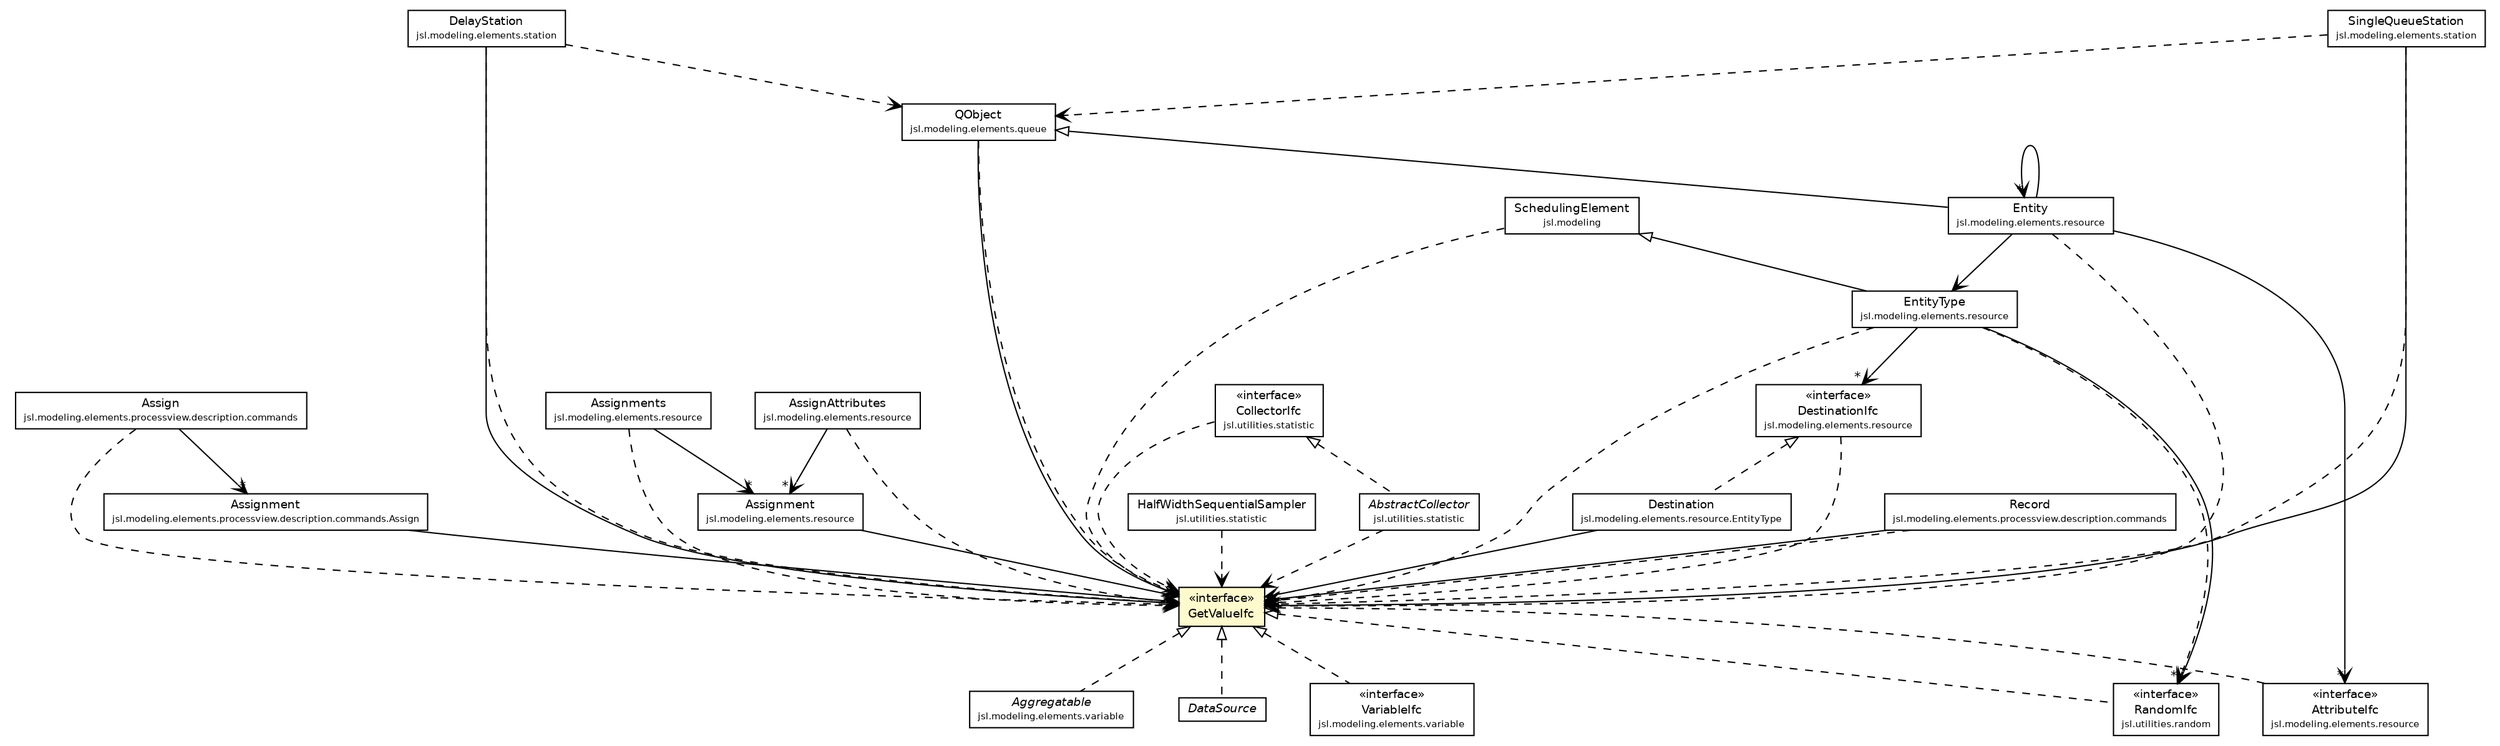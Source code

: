#!/usr/local/bin/dot
#
# Class diagram 
# Generated by UMLGraph version 5.4 (http://www.umlgraph.org/)
#

digraph G {
	edge [fontname="Helvetica",fontsize=10,labelfontname="Helvetica",labelfontsize=10];
	node [fontname="Helvetica",fontsize=10,shape=plaintext];
	nodesep=0.25;
	ranksep=0.5;
	// jsl.modeling.SchedulingElement
	c94935 [label=<<table title="jsl.modeling.SchedulingElement" border="0" cellborder="1" cellspacing="0" cellpadding="2" port="p" href="../modeling/SchedulingElement.html">
		<tr><td><table border="0" cellspacing="0" cellpadding="1">
<tr><td align="center" balign="center"> SchedulingElement </td></tr>
<tr><td align="center" balign="center"><font point-size="7.0"> jsl.modeling </font></td></tr>
		</table></td></tr>
		</table>>, URL="../modeling/SchedulingElement.html", fontname="Helvetica", fontcolor="black", fontsize=9.0];
	// jsl.modeling.elements.processview.description.commands.Record
	c95005 [label=<<table title="jsl.modeling.elements.processview.description.commands.Record" border="0" cellborder="1" cellspacing="0" cellpadding="2" port="p" href="../modeling/elements/processview/description/commands/Record.html">
		<tr><td><table border="0" cellspacing="0" cellpadding="1">
<tr><td align="center" balign="center"> Record </td></tr>
<tr><td align="center" balign="center"><font point-size="7.0"> jsl.modeling.elements.processview.description.commands </font></td></tr>
		</table></td></tr>
		</table>>, URL="../modeling/elements/processview/description/commands/Record.html", fontname="Helvetica", fontcolor="black", fontsize=9.0];
	// jsl.modeling.elements.processview.description.commands.Assign
	c95007 [label=<<table title="jsl.modeling.elements.processview.description.commands.Assign" border="0" cellborder="1" cellspacing="0" cellpadding="2" port="p" href="../modeling/elements/processview/description/commands/Assign.html">
		<tr><td><table border="0" cellspacing="0" cellpadding="1">
<tr><td align="center" balign="center"> Assign </td></tr>
<tr><td align="center" balign="center"><font point-size="7.0"> jsl.modeling.elements.processview.description.commands </font></td></tr>
		</table></td></tr>
		</table>>, URL="../modeling/elements/processview/description/commands/Assign.html", fontname="Helvetica", fontcolor="black", fontsize=9.0];
	// jsl.modeling.elements.processview.description.commands.Assign.Assignment
	c95008 [label=<<table title="jsl.modeling.elements.processview.description.commands.Assign.Assignment" border="0" cellborder="1" cellspacing="0" cellpadding="2" port="p" href="../modeling/elements/processview/description/commands/Assign.Assignment.html">
		<tr><td><table border="0" cellspacing="0" cellpadding="1">
<tr><td align="center" balign="center"> Assignment </td></tr>
<tr><td align="center" balign="center"><font point-size="7.0"> jsl.modeling.elements.processview.description.commands.Assign </font></td></tr>
		</table></td></tr>
		</table>>, URL="../modeling/elements/processview/description/commands/Assign.Assignment.html", fontname="Helvetica", fontcolor="black", fontsize=9.0];
	// jsl.modeling.elements.queue.QObject
	c95017 [label=<<table title="jsl.modeling.elements.queue.QObject" border="0" cellborder="1" cellspacing="0" cellpadding="2" port="p" href="../modeling/elements/queue/QObject.html">
		<tr><td><table border="0" cellspacing="0" cellpadding="1">
<tr><td align="center" balign="center"> QObject </td></tr>
<tr><td align="center" balign="center"><font point-size="7.0"> jsl.modeling.elements.queue </font></td></tr>
		</table></td></tr>
		</table>>, URL="../modeling/elements/queue/QObject.html", fontname="Helvetica", fontcolor="black", fontsize=9.0];
	// jsl.modeling.elements.resource.EntityType
	c95066 [label=<<table title="jsl.modeling.elements.resource.EntityType" border="0" cellborder="1" cellspacing="0" cellpadding="2" port="p" href="../modeling/elements/resource/EntityType.html">
		<tr><td><table border="0" cellspacing="0" cellpadding="1">
<tr><td align="center" balign="center"> EntityType </td></tr>
<tr><td align="center" balign="center"><font point-size="7.0"> jsl.modeling.elements.resource </font></td></tr>
		</table></td></tr>
		</table>>, URL="../modeling/elements/resource/EntityType.html", fontname="Helvetica", fontcolor="black", fontsize=9.0];
	// jsl.modeling.elements.resource.EntityType.Destination
	c95068 [label=<<table title="jsl.modeling.elements.resource.EntityType.Destination" border="0" cellborder="1" cellspacing="0" cellpadding="2" port="p" href="../modeling/elements/resource/EntityType.Destination.html">
		<tr><td><table border="0" cellspacing="0" cellpadding="1">
<tr><td align="center" balign="center"> Destination </td></tr>
<tr><td align="center" balign="center"><font point-size="7.0"> jsl.modeling.elements.resource.EntityType </font></td></tr>
		</table></td></tr>
		</table>>, URL="../modeling/elements/resource/EntityType.Destination.html", fontname="Helvetica", fontcolor="black", fontsize=9.0];
	// jsl.modeling.elements.resource.Entity
	c95081 [label=<<table title="jsl.modeling.elements.resource.Entity" border="0" cellborder="1" cellspacing="0" cellpadding="2" port="p" href="../modeling/elements/resource/Entity.html">
		<tr><td><table border="0" cellspacing="0" cellpadding="1">
<tr><td align="center" balign="center"> Entity </td></tr>
<tr><td align="center" balign="center"><font point-size="7.0"> jsl.modeling.elements.resource </font></td></tr>
		</table></td></tr>
		</table>>, URL="../modeling/elements/resource/Entity.html", fontname="Helvetica", fontcolor="black", fontsize=9.0];
	// jsl.modeling.elements.resource.DestinationIfc
	c95084 [label=<<table title="jsl.modeling.elements.resource.DestinationIfc" border="0" cellborder="1" cellspacing="0" cellpadding="2" port="p" href="../modeling/elements/resource/DestinationIfc.html">
		<tr><td><table border="0" cellspacing="0" cellpadding="1">
<tr><td align="center" balign="center"> &#171;interface&#187; </td></tr>
<tr><td align="center" balign="center"> DestinationIfc </td></tr>
<tr><td align="center" balign="center"><font point-size="7.0"> jsl.modeling.elements.resource </font></td></tr>
		</table></td></tr>
		</table>>, URL="../modeling/elements/resource/DestinationIfc.html", fontname="Helvetica", fontcolor="black", fontsize=9.0];
	// jsl.modeling.elements.resource.AttributeIfc
	c95091 [label=<<table title="jsl.modeling.elements.resource.AttributeIfc" border="0" cellborder="1" cellspacing="0" cellpadding="2" port="p" href="../modeling/elements/resource/AttributeIfc.html">
		<tr><td><table border="0" cellspacing="0" cellpadding="1">
<tr><td align="center" balign="center"> &#171;interface&#187; </td></tr>
<tr><td align="center" balign="center"> AttributeIfc </td></tr>
<tr><td align="center" balign="center"><font point-size="7.0"> jsl.modeling.elements.resource </font></td></tr>
		</table></td></tr>
		</table>>, URL="../modeling/elements/resource/AttributeIfc.html", fontname="Helvetica", fontcolor="black", fontsize=9.0];
	// jsl.modeling.elements.resource.Assignments
	c95093 [label=<<table title="jsl.modeling.elements.resource.Assignments" border="0" cellborder="1" cellspacing="0" cellpadding="2" port="p" href="../modeling/elements/resource/Assignments.html">
		<tr><td><table border="0" cellspacing="0" cellpadding="1">
<tr><td align="center" balign="center"> Assignments </td></tr>
<tr><td align="center" balign="center"><font point-size="7.0"> jsl.modeling.elements.resource </font></td></tr>
		</table></td></tr>
		</table>>, URL="../modeling/elements/resource/Assignments.html", fontname="Helvetica", fontcolor="black", fontsize=9.0];
	// jsl.modeling.elements.resource.Assignment
	c95094 [label=<<table title="jsl.modeling.elements.resource.Assignment" border="0" cellborder="1" cellspacing="0" cellpadding="2" port="p" href="../modeling/elements/resource/Assignment.html">
		<tr><td><table border="0" cellspacing="0" cellpadding="1">
<tr><td align="center" balign="center"> Assignment </td></tr>
<tr><td align="center" balign="center"><font point-size="7.0"> jsl.modeling.elements.resource </font></td></tr>
		</table></td></tr>
		</table>>, URL="../modeling/elements/resource/Assignment.html", fontname="Helvetica", fontcolor="black", fontsize=9.0];
	// jsl.modeling.elements.resource.AssignAttributes
	c95095 [label=<<table title="jsl.modeling.elements.resource.AssignAttributes" border="0" cellborder="1" cellspacing="0" cellpadding="2" port="p" href="../modeling/elements/resource/AssignAttributes.html">
		<tr><td><table border="0" cellspacing="0" cellpadding="1">
<tr><td align="center" balign="center"> AssignAttributes </td></tr>
<tr><td align="center" balign="center"><font point-size="7.0"> jsl.modeling.elements.resource </font></td></tr>
		</table></td></tr>
		</table>>, URL="../modeling/elements/resource/AssignAttributes.html", fontname="Helvetica", fontcolor="black", fontsize=9.0];
	// jsl.modeling.elements.station.SingleQueueStation
	c95154 [label=<<table title="jsl.modeling.elements.station.SingleQueueStation" border="0" cellborder="1" cellspacing="0" cellpadding="2" port="p" href="../modeling/elements/station/SingleQueueStation.html">
		<tr><td><table border="0" cellspacing="0" cellpadding="1">
<tr><td align="center" balign="center"> SingleQueueStation </td></tr>
<tr><td align="center" balign="center"><font point-size="7.0"> jsl.modeling.elements.station </font></td></tr>
		</table></td></tr>
		</table>>, URL="../modeling/elements/station/SingleQueueStation.html", fontname="Helvetica", fontcolor="black", fontsize=9.0];
	// jsl.modeling.elements.station.DelayStation
	c95160 [label=<<table title="jsl.modeling.elements.station.DelayStation" border="0" cellborder="1" cellspacing="0" cellpadding="2" port="p" href="../modeling/elements/station/DelayStation.html">
		<tr><td><table border="0" cellspacing="0" cellpadding="1">
<tr><td align="center" balign="center"> DelayStation </td></tr>
<tr><td align="center" balign="center"><font point-size="7.0"> jsl.modeling.elements.station </font></td></tr>
		</table></td></tr>
		</table>>, URL="../modeling/elements/station/DelayStation.html", fontname="Helvetica", fontcolor="black", fontsize=9.0];
	// jsl.modeling.elements.variable.VariableIfc
	c95163 [label=<<table title="jsl.modeling.elements.variable.VariableIfc" border="0" cellborder="1" cellspacing="0" cellpadding="2" port="p" href="../modeling/elements/variable/VariableIfc.html">
		<tr><td><table border="0" cellspacing="0" cellpadding="1">
<tr><td align="center" balign="center"> &#171;interface&#187; </td></tr>
<tr><td align="center" balign="center"> VariableIfc </td></tr>
<tr><td align="center" balign="center"><font point-size="7.0"> jsl.modeling.elements.variable </font></td></tr>
		</table></td></tr>
		</table>>, URL="../modeling/elements/variable/VariableIfc.html", fontname="Helvetica", fontcolor="black", fontsize=9.0];
	// jsl.modeling.elements.variable.Aggregatable
	c95190 [label=<<table title="jsl.modeling.elements.variable.Aggregatable" border="0" cellborder="1" cellspacing="0" cellpadding="2" port="p" href="../modeling/elements/variable/Aggregatable.html">
		<tr><td><table border="0" cellspacing="0" cellpadding="1">
<tr><td align="center" balign="center"><font face="Helvetica-Oblique"> Aggregatable </font></td></tr>
<tr><td align="center" balign="center"><font point-size="7.0"> jsl.modeling.elements.variable </font></td></tr>
		</table></td></tr>
		</table>>, URL="../modeling/elements/variable/Aggregatable.html", fontname="Helvetica", fontcolor="black", fontsize=9.0];
	// jsl.utilities.GetValueIfc
	c95246 [label=<<table title="jsl.utilities.GetValueIfc" border="0" cellborder="1" cellspacing="0" cellpadding="2" port="p" bgcolor="lemonChiffon" href="./GetValueIfc.html">
		<tr><td><table border="0" cellspacing="0" cellpadding="1">
<tr><td align="center" balign="center"> &#171;interface&#187; </td></tr>
<tr><td align="center" balign="center"> GetValueIfc </td></tr>
		</table></td></tr>
		</table>>, URL="./GetValueIfc.html", fontname="Helvetica", fontcolor="black", fontsize=9.0];
	// jsl.utilities.DataSource
	c95248 [label=<<table title="jsl.utilities.DataSource" border="0" cellborder="1" cellspacing="0" cellpadding="2" port="p" href="./DataSource.html">
		<tr><td><table border="0" cellspacing="0" cellpadding="1">
<tr><td align="center" balign="center"><font face="Helvetica-Oblique"> DataSource </font></td></tr>
		</table></td></tr>
		</table>>, URL="./DataSource.html", fontname="Helvetica", fontcolor="black", fontsize=9.0];
	// jsl.utilities.random.RandomIfc
	c95267 [label=<<table title="jsl.utilities.random.RandomIfc" border="0" cellborder="1" cellspacing="0" cellpadding="2" port="p" href="./random/RandomIfc.html">
		<tr><td><table border="0" cellspacing="0" cellpadding="1">
<tr><td align="center" balign="center"> &#171;interface&#187; </td></tr>
<tr><td align="center" balign="center"> RandomIfc </td></tr>
<tr><td align="center" balign="center"><font point-size="7.0"> jsl.utilities.random </font></td></tr>
		</table></td></tr>
		</table>>, URL="./random/RandomIfc.html", fontname="Helvetica", fontcolor="black", fontsize=9.0];
	// jsl.utilities.statistic.HalfWidthSequentialSampler
	c95383 [label=<<table title="jsl.utilities.statistic.HalfWidthSequentialSampler" border="0" cellborder="1" cellspacing="0" cellpadding="2" port="p" href="./statistic/HalfWidthSequentialSampler.html">
		<tr><td><table border="0" cellspacing="0" cellpadding="1">
<tr><td align="center" balign="center"> HalfWidthSequentialSampler </td></tr>
<tr><td align="center" balign="center"><font point-size="7.0"> jsl.utilities.statistic </font></td></tr>
		</table></td></tr>
		</table>>, URL="./statistic/HalfWidthSequentialSampler.html", fontname="Helvetica", fontcolor="black", fontsize=9.0];
	// jsl.utilities.statistic.CollectorIfc
	c95386 [label=<<table title="jsl.utilities.statistic.CollectorIfc" border="0" cellborder="1" cellspacing="0" cellpadding="2" port="p" href="./statistic/CollectorIfc.html">
		<tr><td><table border="0" cellspacing="0" cellpadding="1">
<tr><td align="center" balign="center"> &#171;interface&#187; </td></tr>
<tr><td align="center" balign="center"> CollectorIfc </td></tr>
<tr><td align="center" balign="center"><font point-size="7.0"> jsl.utilities.statistic </font></td></tr>
		</table></td></tr>
		</table>>, URL="./statistic/CollectorIfc.html", fontname="Helvetica", fontcolor="black", fontsize=9.0];
	// jsl.utilities.statistic.AbstractCollector
	c95390 [label=<<table title="jsl.utilities.statistic.AbstractCollector" border="0" cellborder="1" cellspacing="0" cellpadding="2" port="p" href="./statistic/AbstractCollector.html">
		<tr><td><table border="0" cellspacing="0" cellpadding="1">
<tr><td align="center" balign="center"><font face="Helvetica-Oblique"> AbstractCollector </font></td></tr>
<tr><td align="center" balign="center"><font point-size="7.0"> jsl.utilities.statistic </font></td></tr>
		</table></td></tr>
		</table>>, URL="./statistic/AbstractCollector.html", fontname="Helvetica", fontcolor="black", fontsize=9.0];
	//jsl.modeling.elements.resource.EntityType extends jsl.modeling.SchedulingElement
	c94935:p -> c95066:p [dir=back,arrowtail=empty];
	//jsl.modeling.elements.resource.EntityType.Destination implements jsl.modeling.elements.resource.DestinationIfc
	c95084:p -> c95068:p [dir=back,arrowtail=empty,style=dashed];
	//jsl.modeling.elements.resource.Entity extends jsl.modeling.elements.queue.QObject
	c95017:p -> c95081:p [dir=back,arrowtail=empty];
	//jsl.modeling.elements.resource.DestinationIfc implements jsl.utilities.GetValueIfc
	c95246:p -> c95084:p [dir=back,arrowtail=empty,style=dashed];
	//jsl.modeling.elements.resource.AttributeIfc implements jsl.utilities.GetValueIfc
	c95246:p -> c95091:p [dir=back,arrowtail=empty,style=dashed];
	//jsl.modeling.elements.variable.VariableIfc implements jsl.utilities.GetValueIfc
	c95246:p -> c95163:p [dir=back,arrowtail=empty,style=dashed];
	//jsl.modeling.elements.variable.Aggregatable implements jsl.utilities.GetValueIfc
	c95246:p -> c95190:p [dir=back,arrowtail=empty,style=dashed];
	//jsl.utilities.DataSource implements jsl.utilities.GetValueIfc
	c95246:p -> c95248:p [dir=back,arrowtail=empty,style=dashed];
	//jsl.utilities.random.RandomIfc implements jsl.utilities.GetValueIfc
	c95246:p -> c95267:p [dir=back,arrowtail=empty,style=dashed];
	//jsl.utilities.statistic.AbstractCollector implements jsl.utilities.statistic.CollectorIfc
	c95386:p -> c95390:p [dir=back,arrowtail=empty,style=dashed];
	// jsl.modeling.elements.processview.description.commands.Record NAVASSOC jsl.utilities.GetValueIfc
	c95005:p -> c95246:p [taillabel="", label="", headlabel="", fontname="Helvetica", fontcolor="black", fontsize=10.0, color="black", arrowhead=open];
	// jsl.modeling.elements.processview.description.commands.Assign NAVASSOC jsl.modeling.elements.processview.description.commands.Assign.Assignment
	c95007:p -> c95008:p [taillabel="", label="", headlabel="*", fontname="Helvetica", fontcolor="black", fontsize=10.0, color="black", arrowhead=open];
	// jsl.modeling.elements.processview.description.commands.Assign.Assignment NAVASSOC jsl.utilities.GetValueIfc
	c95008:p -> c95246:p [taillabel="", label="", headlabel="", fontname="Helvetica", fontcolor="black", fontsize=10.0, color="black", arrowhead=open];
	// jsl.modeling.elements.queue.QObject NAVASSOC jsl.utilities.GetValueIfc
	c95017:p -> c95246:p [taillabel="", label="", headlabel="", fontname="Helvetica", fontcolor="black", fontsize=10.0, color="black", arrowhead=open];
	// jsl.modeling.elements.resource.EntityType NAVASSOC jsl.modeling.elements.resource.DestinationIfc
	c95066:p -> c95084:p [taillabel="", label="", headlabel="*", fontname="Helvetica", fontcolor="black", fontsize=10.0, color="black", arrowhead=open];
	// jsl.modeling.elements.resource.EntityType NAVASSOC jsl.utilities.random.RandomIfc
	c95066:p -> c95267:p [taillabel="", label="", headlabel="*", fontname="Helvetica", fontcolor="black", fontsize=10.0, color="black", arrowhead=open];
	// jsl.modeling.elements.resource.EntityType.Destination NAVASSOC jsl.utilities.GetValueIfc
	c95068:p -> c95246:p [taillabel="", label="", headlabel="", fontname="Helvetica", fontcolor="black", fontsize=10.0, color="black", arrowhead=open];
	// jsl.modeling.elements.resource.Entity NAVASSOC jsl.modeling.elements.resource.EntityType
	c95081:p -> c95066:p [taillabel="", label="", headlabel="", fontname="Helvetica", fontcolor="black", fontsize=10.0, color="black", arrowhead=open];
	// jsl.modeling.elements.resource.Entity NAVASSOC jsl.modeling.elements.resource.AttributeIfc
	c95081:p -> c95091:p [taillabel="", label="", headlabel="*", fontname="Helvetica", fontcolor="black", fontsize=10.0, color="black", arrowhead=open];
	// jsl.modeling.elements.resource.Entity NAVASSOC jsl.modeling.elements.resource.Entity
	c95081:p -> c95081:p [taillabel="", label="", headlabel="*", fontname="Helvetica", fontcolor="black", fontsize=10.0, color="black", arrowhead=open];
	// jsl.modeling.elements.resource.Assignments NAVASSOC jsl.modeling.elements.resource.Assignment
	c95093:p -> c95094:p [taillabel="", label="", headlabel="*", fontname="Helvetica", fontcolor="black", fontsize=10.0, color="black", arrowhead=open];
	// jsl.modeling.elements.resource.Assignment NAVASSOC jsl.utilities.GetValueIfc
	c95094:p -> c95246:p [taillabel="", label="", headlabel="", fontname="Helvetica", fontcolor="black", fontsize=10.0, color="black", arrowhead=open];
	// jsl.modeling.elements.resource.AssignAttributes NAVASSOC jsl.modeling.elements.resource.Assignment
	c95095:p -> c95094:p [taillabel="", label="", headlabel="*", fontname="Helvetica", fontcolor="black", fontsize=10.0, color="black", arrowhead=open];
	// jsl.modeling.elements.station.SingleQueueStation NAVASSOC jsl.utilities.GetValueIfc
	c95154:p -> c95246:p [taillabel="", label="", headlabel="", fontname="Helvetica", fontcolor="black", fontsize=10.0, color="black", arrowhead=open];
	// jsl.modeling.elements.station.DelayStation NAVASSOC jsl.utilities.GetValueIfc
	c95160:p -> c95246:p [taillabel="", label="", headlabel="", fontname="Helvetica", fontcolor="black", fontsize=10.0, color="black", arrowhead=open];
	// jsl.modeling.SchedulingElement DEPEND jsl.utilities.GetValueIfc
	c94935:p -> c95246:p [taillabel="", label="", headlabel="", fontname="Helvetica", fontcolor="black", fontsize=10.0, color="black", arrowhead=open, style=dashed];
	// jsl.modeling.elements.processview.description.commands.Record DEPEND jsl.utilities.GetValueIfc
	c95005:p -> c95246:p [taillabel="", label="", headlabel="", fontname="Helvetica", fontcolor="black", fontsize=10.0, color="black", arrowhead=open, style=dashed];
	// jsl.modeling.elements.processview.description.commands.Assign DEPEND jsl.utilities.GetValueIfc
	c95007:p -> c95246:p [taillabel="", label="", headlabel="", fontname="Helvetica", fontcolor="black", fontsize=10.0, color="black", arrowhead=open, style=dashed];
	// jsl.modeling.elements.queue.QObject DEPEND jsl.utilities.GetValueIfc
	c95017:p -> c95246:p [taillabel="", label="", headlabel="", fontname="Helvetica", fontcolor="black", fontsize=10.0, color="black", arrowhead=open, style=dashed];
	// jsl.modeling.elements.resource.EntityType DEPEND jsl.utilities.GetValueIfc
	c95066:p -> c95246:p [taillabel="", label="", headlabel="", fontname="Helvetica", fontcolor="black", fontsize=10.0, color="black", arrowhead=open, style=dashed];
	// jsl.modeling.elements.resource.EntityType DEPEND jsl.utilities.random.RandomIfc
	c95066:p -> c95267:p [taillabel="", label="", headlabel="", fontname="Helvetica", fontcolor="black", fontsize=10.0, color="black", arrowhead=open, style=dashed];
	// jsl.modeling.elements.resource.Entity DEPEND jsl.utilities.GetValueIfc
	c95081:p -> c95246:p [taillabel="", label="", headlabel="", fontname="Helvetica", fontcolor="black", fontsize=10.0, color="black", arrowhead=open, style=dashed];
	// jsl.modeling.elements.resource.Assignments DEPEND jsl.utilities.GetValueIfc
	c95093:p -> c95246:p [taillabel="", label="", headlabel="", fontname="Helvetica", fontcolor="black", fontsize=10.0, color="black", arrowhead=open, style=dashed];
	// jsl.modeling.elements.resource.AssignAttributes DEPEND jsl.utilities.GetValueIfc
	c95095:p -> c95246:p [taillabel="", label="", headlabel="", fontname="Helvetica", fontcolor="black", fontsize=10.0, color="black", arrowhead=open, style=dashed];
	// jsl.modeling.elements.station.SingleQueueStation DEPEND jsl.utilities.GetValueIfc
	c95154:p -> c95246:p [taillabel="", label="", headlabel="", fontname="Helvetica", fontcolor="black", fontsize=10.0, color="black", arrowhead=open, style=dashed];
	// jsl.modeling.elements.station.SingleQueueStation DEPEND jsl.modeling.elements.queue.QObject
	c95154:p -> c95017:p [taillabel="", label="", headlabel="", fontname="Helvetica", fontcolor="black", fontsize=10.0, color="black", arrowhead=open, style=dashed];
	// jsl.modeling.elements.station.DelayStation DEPEND jsl.utilities.GetValueIfc
	c95160:p -> c95246:p [taillabel="", label="", headlabel="", fontname="Helvetica", fontcolor="black", fontsize=10.0, color="black", arrowhead=open, style=dashed];
	// jsl.modeling.elements.station.DelayStation DEPEND jsl.modeling.elements.queue.QObject
	c95160:p -> c95017:p [taillabel="", label="", headlabel="", fontname="Helvetica", fontcolor="black", fontsize=10.0, color="black", arrowhead=open, style=dashed];
	// jsl.utilities.statistic.HalfWidthSequentialSampler DEPEND jsl.utilities.GetValueIfc
	c95383:p -> c95246:p [taillabel="", label="", headlabel="", fontname="Helvetica", fontcolor="black", fontsize=10.0, color="black", arrowhead=open, style=dashed];
	// jsl.utilities.statistic.CollectorIfc DEPEND jsl.utilities.GetValueIfc
	c95386:p -> c95246:p [taillabel="", label="", headlabel="", fontname="Helvetica", fontcolor="black", fontsize=10.0, color="black", arrowhead=open, style=dashed];
	// jsl.utilities.statistic.AbstractCollector DEPEND jsl.utilities.GetValueIfc
	c95390:p -> c95246:p [taillabel="", label="", headlabel="", fontname="Helvetica", fontcolor="black", fontsize=10.0, color="black", arrowhead=open, style=dashed];
}


